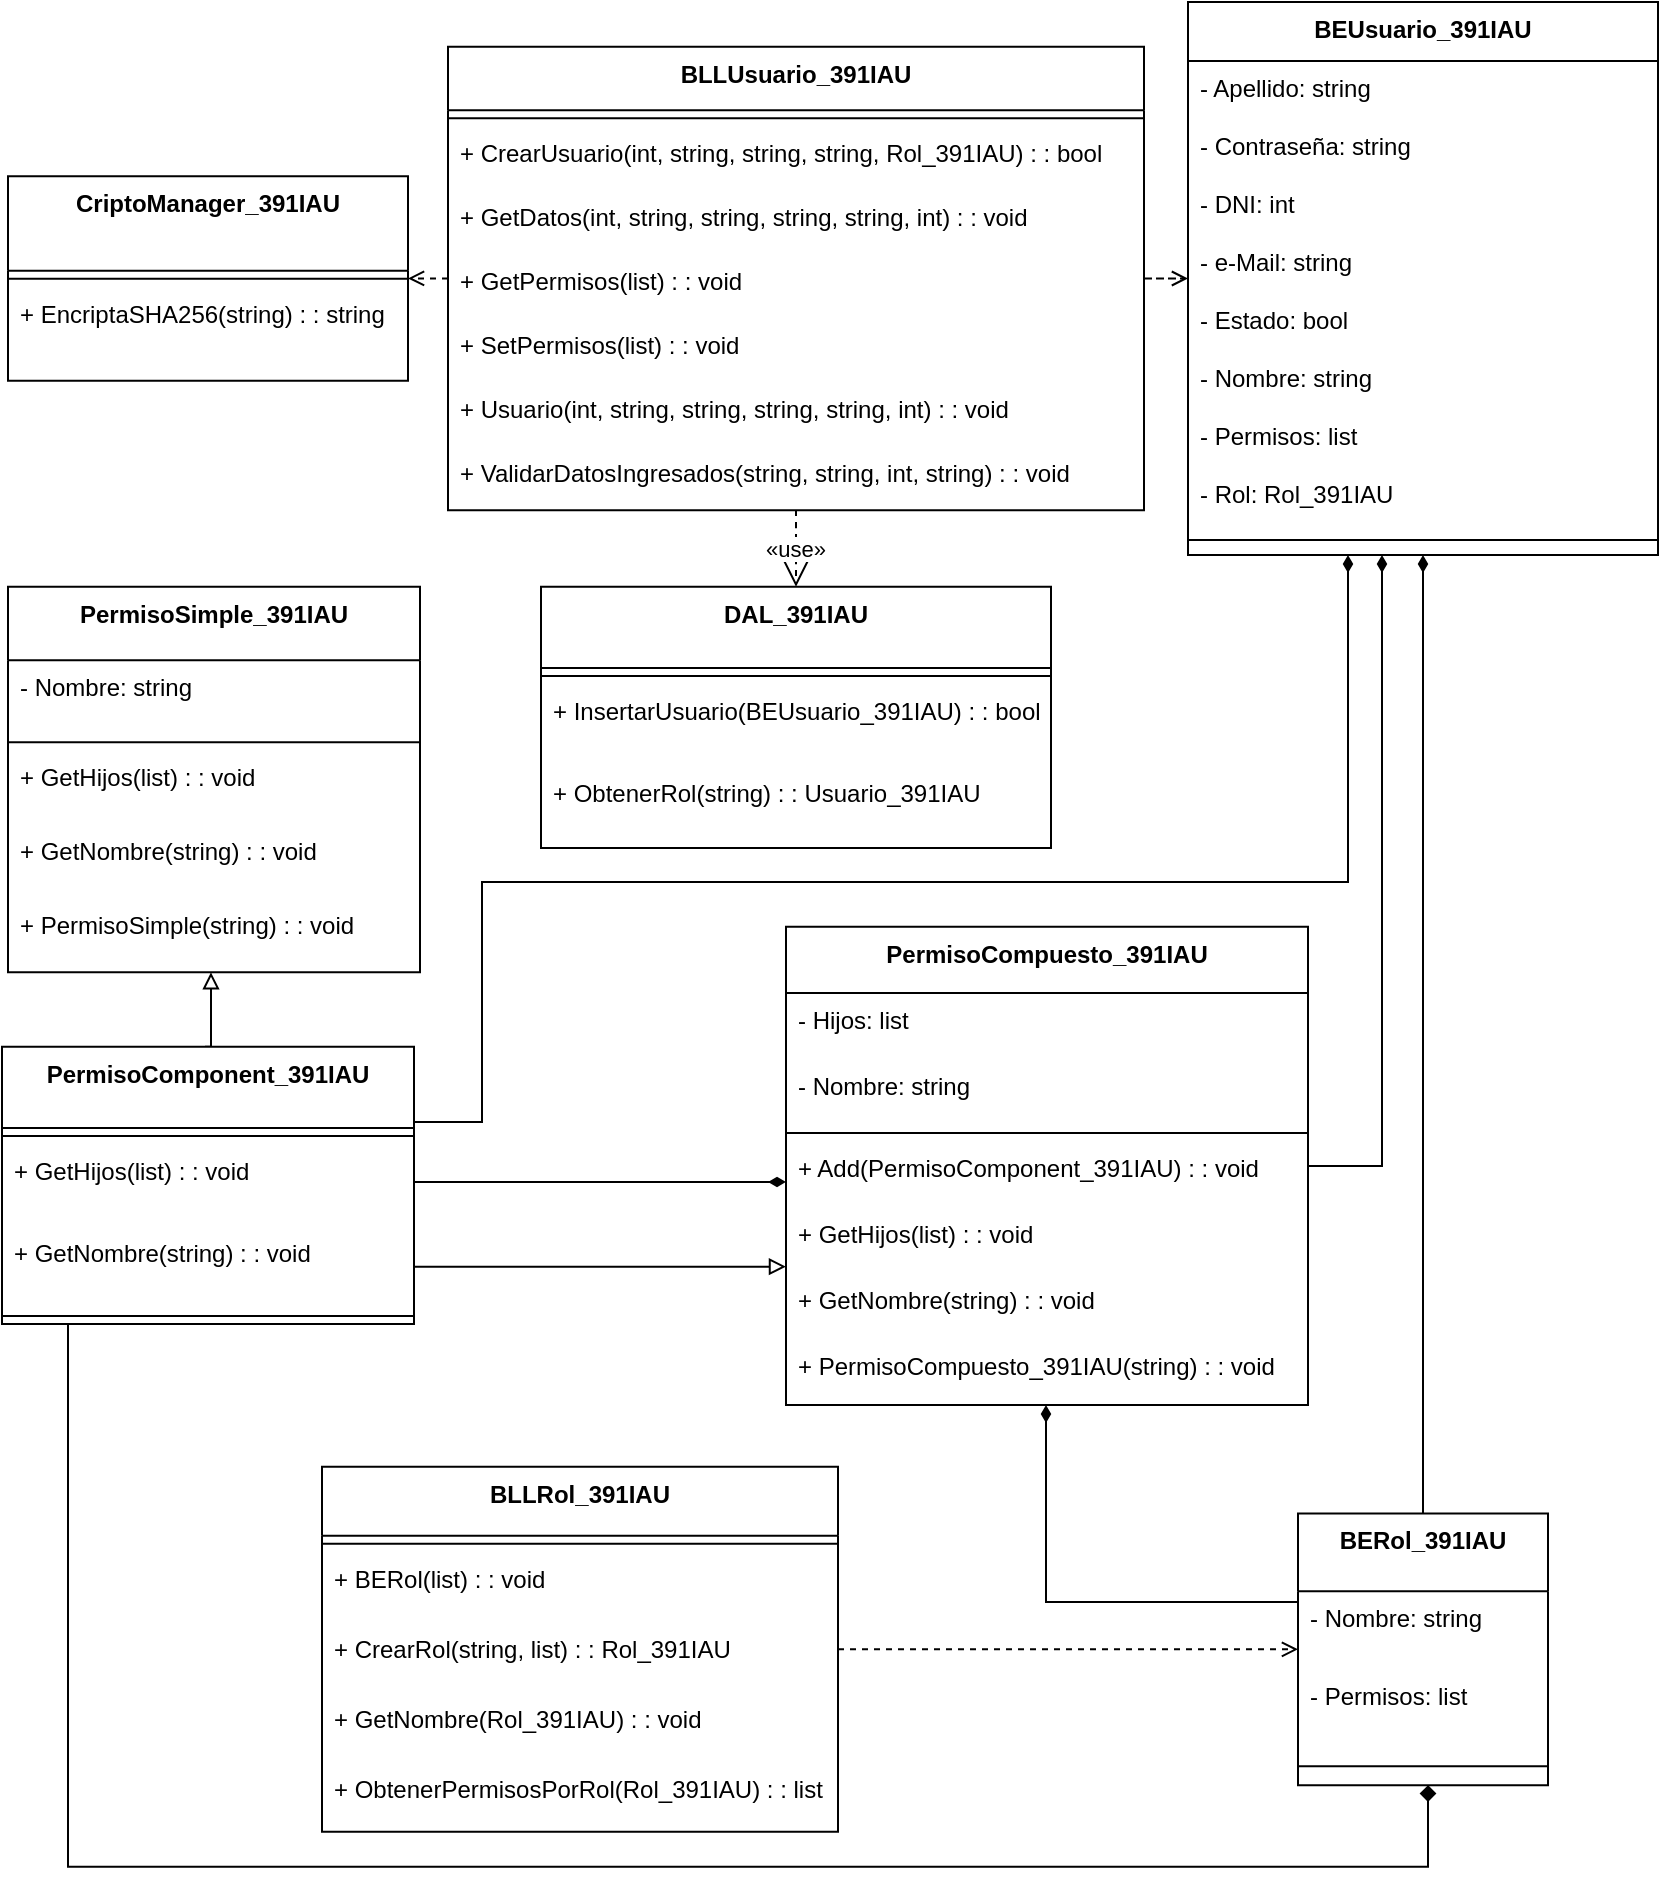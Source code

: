 <mxfile version="27.0.5">
  <diagram name="Page-1" id="UQfQ47-jhMwPksH4_KgC">
    <mxGraphModel dx="3044" dy="2394" grid="1" gridSize="10" guides="1" tooltips="1" connect="1" arrows="1" fold="1" page="1" pageScale="1" pageWidth="850" pageHeight="1100" math="0" shadow="0">
      <root>
        <mxCell id="0" />
        <mxCell id="1" parent="0" />
        <mxCell id="uD502nF1JWNHN3S18hE9-398" style="edgeStyle=orthogonalEdgeStyle;rounded=0;orthogonalLoop=1;jettySize=auto;html=1;startArrow=diamondThin;startFill=1;endArrow=none;" edge="1" parent="1" source="uD502nF1JWNHN3S18hE9-333" target="uD502nF1JWNHN3S18hE9-376">
          <mxGeometry relative="1" as="geometry">
            <Array as="points" />
          </mxGeometry>
        </mxCell>
        <mxCell id="uD502nF1JWNHN3S18hE9-333" value="BEUsuario_391IAU" style="swimlane;fontStyle=1;align=center;verticalAlign=top;childLayout=stackLayout;horizontal=1;startSize=29.474;horizontalStack=0;resizeParent=1;resizeParentMax=0;resizeLast=0;collapsible=0;marginBottom=0;" vertex="1" parent="1">
          <mxGeometry x="-246" y="-1016" width="235" height="276.474" as="geometry" />
        </mxCell>
        <mxCell id="uD502nF1JWNHN3S18hE9-334" value="- Apellido: string" style="text;strokeColor=none;fillColor=none;align=left;verticalAlign=top;spacingLeft=4;spacingRight=4;overflow=hidden;rotatable=0;points=[[0,0.5],[1,0.5]];portConstraint=eastwest;" vertex="1" parent="uD502nF1JWNHN3S18hE9-333">
          <mxGeometry y="29.474" width="235" height="29" as="geometry" />
        </mxCell>
        <mxCell id="uD502nF1JWNHN3S18hE9-335" value="- Contraseña: string" style="text;strokeColor=none;fillColor=none;align=left;verticalAlign=top;spacingLeft=4;spacingRight=4;overflow=hidden;rotatable=0;points=[[0,0.5],[1,0.5]];portConstraint=eastwest;" vertex="1" parent="uD502nF1JWNHN3S18hE9-333">
          <mxGeometry y="58.474" width="235" height="29" as="geometry" />
        </mxCell>
        <mxCell id="uD502nF1JWNHN3S18hE9-336" value="- DNI: int" style="text;strokeColor=none;fillColor=none;align=left;verticalAlign=top;spacingLeft=4;spacingRight=4;overflow=hidden;rotatable=0;points=[[0,0.5],[1,0.5]];portConstraint=eastwest;" vertex="1" parent="uD502nF1JWNHN3S18hE9-333">
          <mxGeometry y="87.474" width="235" height="29" as="geometry" />
        </mxCell>
        <mxCell id="uD502nF1JWNHN3S18hE9-337" value="- e-Mail: string" style="text;strokeColor=none;fillColor=none;align=left;verticalAlign=top;spacingLeft=4;spacingRight=4;overflow=hidden;rotatable=0;points=[[0,0.5],[1,0.5]];portConstraint=eastwest;" vertex="1" parent="uD502nF1JWNHN3S18hE9-333">
          <mxGeometry y="116.474" width="235" height="29" as="geometry" />
        </mxCell>
        <mxCell id="uD502nF1JWNHN3S18hE9-338" value="- Estado: bool" style="text;strokeColor=none;fillColor=none;align=left;verticalAlign=top;spacingLeft=4;spacingRight=4;overflow=hidden;rotatable=0;points=[[0,0.5],[1,0.5]];portConstraint=eastwest;" vertex="1" parent="uD502nF1JWNHN3S18hE9-333">
          <mxGeometry y="145.474" width="235" height="29" as="geometry" />
        </mxCell>
        <mxCell id="uD502nF1JWNHN3S18hE9-339" value="- Nombre: string" style="text;strokeColor=none;fillColor=none;align=left;verticalAlign=top;spacingLeft=4;spacingRight=4;overflow=hidden;rotatable=0;points=[[0,0.5],[1,0.5]];portConstraint=eastwest;" vertex="1" parent="uD502nF1JWNHN3S18hE9-333">
          <mxGeometry y="174.474" width="235" height="29" as="geometry" />
        </mxCell>
        <mxCell id="uD502nF1JWNHN3S18hE9-340" value="- Permisos: list" style="text;strokeColor=none;fillColor=none;align=left;verticalAlign=top;spacingLeft=4;spacingRight=4;overflow=hidden;rotatable=0;points=[[0,0.5],[1,0.5]];portConstraint=eastwest;" vertex="1" parent="uD502nF1JWNHN3S18hE9-333">
          <mxGeometry y="203.474" width="235" height="29" as="geometry" />
        </mxCell>
        <mxCell id="uD502nF1JWNHN3S18hE9-341" value="- Rol: Rol_391IAU" style="text;strokeColor=none;fillColor=none;align=left;verticalAlign=top;spacingLeft=4;spacingRight=4;overflow=hidden;rotatable=0;points=[[0,0.5],[1,0.5]];portConstraint=eastwest;" vertex="1" parent="uD502nF1JWNHN3S18hE9-333">
          <mxGeometry y="232.474" width="235" height="29" as="geometry" />
        </mxCell>
        <mxCell id="uD502nF1JWNHN3S18hE9-342" style="line;strokeWidth=1;fillColor=none;align=left;verticalAlign=middle;spacingTop=-1;spacingLeft=3;spacingRight=3;rotatable=0;labelPosition=right;points=[];portConstraint=eastwest;strokeColor=inherit;" vertex="1" parent="uD502nF1JWNHN3S18hE9-333">
          <mxGeometry y="261.474" width="235" height="15" as="geometry" />
        </mxCell>
        <mxCell id="uD502nF1JWNHN3S18hE9-396" style="edgeStyle=orthogonalEdgeStyle;rounded=0;orthogonalLoop=1;jettySize=auto;html=1;dashed=1;endArrow=open;endFill=0;" edge="1" parent="1" source="uD502nF1JWNHN3S18hE9-343" target="uD502nF1JWNHN3S18hE9-355">
          <mxGeometry relative="1" as="geometry">
            <Array as="points">
              <mxPoint x="-649" y="-877.63" />
            </Array>
          </mxGeometry>
        </mxCell>
        <mxCell id="uD502nF1JWNHN3S18hE9-397" style="edgeStyle=orthogonalEdgeStyle;rounded=0;orthogonalLoop=1;jettySize=auto;html=1;endArrow=open;endFill=0;dashed=1;" edge="1" parent="1" source="uD502nF1JWNHN3S18hE9-343" target="uD502nF1JWNHN3S18hE9-333">
          <mxGeometry relative="1" as="geometry">
            <Array as="points" />
          </mxGeometry>
        </mxCell>
        <mxCell id="uD502nF1JWNHN3S18hE9-343" value="BLLUsuario_391IAU" style="swimlane;fontStyle=1;align=center;verticalAlign=top;childLayout=stackLayout;horizontal=1;startSize=31.733;horizontalStack=0;resizeParent=1;resizeParentMax=0;resizeLast=0;collapsible=0;marginBottom=0;" vertex="1" parent="1">
          <mxGeometry x="-616" y="-993.63" width="348" height="231.733" as="geometry" />
        </mxCell>
        <mxCell id="uD502nF1JWNHN3S18hE9-344" style="line;strokeWidth=1;fillColor=none;align=left;verticalAlign=middle;spacingTop=-1;spacingLeft=3;spacingRight=3;rotatable=0;labelPosition=right;points=[];portConstraint=eastwest;strokeColor=inherit;" vertex="1" parent="uD502nF1JWNHN3S18hE9-343">
          <mxGeometry y="31.733" width="348" height="8" as="geometry" />
        </mxCell>
        <mxCell id="uD502nF1JWNHN3S18hE9-345" value="+ CrearUsuario(int, string, string, string, Rol_391IAU) : : bool" style="text;strokeColor=none;fillColor=none;align=left;verticalAlign=top;spacingLeft=4;spacingRight=4;overflow=hidden;rotatable=0;points=[[0,0.5],[1,0.5]];portConstraint=eastwest;" vertex="1" parent="uD502nF1JWNHN3S18hE9-343">
          <mxGeometry y="39.733" width="348" height="32" as="geometry" />
        </mxCell>
        <mxCell id="uD502nF1JWNHN3S18hE9-346" value="+ GetDatos(int, string, string, string, string, int) : : void" style="text;strokeColor=none;fillColor=none;align=left;verticalAlign=top;spacingLeft=4;spacingRight=4;overflow=hidden;rotatable=0;points=[[0,0.5],[1,0.5]];portConstraint=eastwest;" vertex="1" parent="uD502nF1JWNHN3S18hE9-343">
          <mxGeometry y="71.733" width="348" height="32" as="geometry" />
        </mxCell>
        <mxCell id="uD502nF1JWNHN3S18hE9-347" value="+ GetPermisos(list) : : void" style="text;strokeColor=none;fillColor=none;align=left;verticalAlign=top;spacingLeft=4;spacingRight=4;overflow=hidden;rotatable=0;points=[[0,0.5],[1,0.5]];portConstraint=eastwest;" vertex="1" parent="uD502nF1JWNHN3S18hE9-343">
          <mxGeometry y="103.733" width="348" height="32" as="geometry" />
        </mxCell>
        <mxCell id="uD502nF1JWNHN3S18hE9-348" value="+ SetPermisos(list) : : void" style="text;strokeColor=none;fillColor=none;align=left;verticalAlign=top;spacingLeft=4;spacingRight=4;overflow=hidden;rotatable=0;points=[[0,0.5],[1,0.5]];portConstraint=eastwest;" vertex="1" parent="uD502nF1JWNHN3S18hE9-343">
          <mxGeometry y="135.733" width="348" height="32" as="geometry" />
        </mxCell>
        <mxCell id="uD502nF1JWNHN3S18hE9-349" value="+ Usuario(int, string, string, string, string, int) : : void" style="text;strokeColor=none;fillColor=none;align=left;verticalAlign=top;spacingLeft=4;spacingRight=4;overflow=hidden;rotatable=0;points=[[0,0.5],[1,0.5]];portConstraint=eastwest;" vertex="1" parent="uD502nF1JWNHN3S18hE9-343">
          <mxGeometry y="167.733" width="348" height="32" as="geometry" />
        </mxCell>
        <mxCell id="uD502nF1JWNHN3S18hE9-350" value="+ ValidarDatosIngresados(string, string, int, string) : : void" style="text;strokeColor=none;fillColor=none;align=left;verticalAlign=top;spacingLeft=4;spacingRight=4;overflow=hidden;rotatable=0;points=[[0,0.5],[1,0.5]];portConstraint=eastwest;" vertex="1" parent="uD502nF1JWNHN3S18hE9-343">
          <mxGeometry y="199.733" width="348" height="32" as="geometry" />
        </mxCell>
        <mxCell id="uD502nF1JWNHN3S18hE9-351" value="DAL_391IAU" style="swimlane;fontStyle=1;align=center;verticalAlign=top;childLayout=stackLayout;horizontal=1;startSize=40.571;horizontalStack=0;resizeParent=1;resizeParentMax=0;resizeLast=0;collapsible=0;marginBottom=0;" vertex="1" parent="1">
          <mxGeometry x="-569.5" y="-723.63" width="255" height="130.571" as="geometry" />
        </mxCell>
        <mxCell id="uD502nF1JWNHN3S18hE9-352" style="line;strokeWidth=1;fillColor=none;align=left;verticalAlign=middle;spacingTop=-1;spacingLeft=3;spacingRight=3;rotatable=0;labelPosition=right;points=[];portConstraint=eastwest;strokeColor=inherit;" vertex="1" parent="uD502nF1JWNHN3S18hE9-351">
          <mxGeometry y="40.571" width="255" height="8" as="geometry" />
        </mxCell>
        <mxCell id="uD502nF1JWNHN3S18hE9-353" value="+ InsertarUsuario(BEUsuario_391IAU) : : bool" style="text;strokeColor=none;fillColor=none;align=left;verticalAlign=top;spacingLeft=4;spacingRight=4;overflow=hidden;rotatable=0;points=[[0,0.5],[1,0.5]];portConstraint=eastwest;" vertex="1" parent="uD502nF1JWNHN3S18hE9-351">
          <mxGeometry y="48.571" width="255" height="41" as="geometry" />
        </mxCell>
        <mxCell id="uD502nF1JWNHN3S18hE9-354" value="+ ObtenerRol(string) : : Usuario_391IAU" style="text;strokeColor=none;fillColor=none;align=left;verticalAlign=top;spacingLeft=4;spacingRight=4;overflow=hidden;rotatable=0;points=[[0,0.5],[1,0.5]];portConstraint=eastwest;" vertex="1" parent="uD502nF1JWNHN3S18hE9-351">
          <mxGeometry y="89.571" width="255" height="41" as="geometry" />
        </mxCell>
        <mxCell id="uD502nF1JWNHN3S18hE9-355" value="CriptoManager_391IAU" style="swimlane;fontStyle=1;align=center;verticalAlign=top;childLayout=stackLayout;horizontal=1;startSize=47.2;horizontalStack=0;resizeParent=1;resizeParentMax=0;resizeLast=0;collapsible=0;marginBottom=0;" vertex="1" parent="1">
          <mxGeometry x="-836" y="-928.86" width="200" height="102.2" as="geometry" />
        </mxCell>
        <mxCell id="uD502nF1JWNHN3S18hE9-356" style="line;strokeWidth=1;fillColor=none;align=left;verticalAlign=middle;spacingTop=-1;spacingLeft=3;spacingRight=3;rotatable=0;labelPosition=right;points=[];portConstraint=eastwest;strokeColor=inherit;" vertex="1" parent="uD502nF1JWNHN3S18hE9-355">
          <mxGeometry y="47.2" width="200" height="8" as="geometry" />
        </mxCell>
        <mxCell id="uD502nF1JWNHN3S18hE9-357" value="+ EncriptaSHA256(string) : : string" style="text;strokeColor=none;fillColor=none;align=left;verticalAlign=top;spacingLeft=4;spacingRight=4;overflow=hidden;rotatable=0;points=[[0,0.5],[1,0.5]];portConstraint=eastwest;" vertex="1" parent="uD502nF1JWNHN3S18hE9-355">
          <mxGeometry y="55.2" width="200" height="47" as="geometry" />
        </mxCell>
        <mxCell id="uD502nF1JWNHN3S18hE9-401" style="edgeStyle=orthogonalEdgeStyle;rounded=0;orthogonalLoop=1;jettySize=auto;html=1;endArrow=diamondThin;endFill=1;" edge="1" parent="1" source="uD502nF1JWNHN3S18hE9-358" target="uD502nF1JWNHN3S18hE9-333">
          <mxGeometry relative="1" as="geometry">
            <Array as="points">
              <mxPoint x="-599" y="-456" />
              <mxPoint x="-599" y="-576" />
              <mxPoint x="-166" y="-576" />
            </Array>
          </mxGeometry>
        </mxCell>
        <mxCell id="uD502nF1JWNHN3S18hE9-402" style="edgeStyle=orthogonalEdgeStyle;rounded=0;orthogonalLoop=1;jettySize=auto;html=1;endArrow=block;endFill=0;" edge="1" parent="1" source="uD502nF1JWNHN3S18hE9-358" target="uD502nF1JWNHN3S18hE9-368">
          <mxGeometry relative="1" as="geometry">
            <Array as="points">
              <mxPoint x="-536" y="-383.63" />
              <mxPoint x="-536" y="-383.63" />
            </Array>
          </mxGeometry>
        </mxCell>
        <mxCell id="uD502nF1JWNHN3S18hE9-403" style="edgeStyle=orthogonalEdgeStyle;rounded=0;orthogonalLoop=1;jettySize=auto;html=1;endArrow=diamondThin;endFill=1;" edge="1" parent="1" source="uD502nF1JWNHN3S18hE9-358" target="uD502nF1JWNHN3S18hE9-368">
          <mxGeometry relative="1" as="geometry">
            <mxPoint x="-136" y="-63.63" as="sourcePoint" />
            <mxPoint x="-136" y="-314.487" as="targetPoint" />
            <Array as="points">
              <mxPoint x="-569" y="-426" />
              <mxPoint x="-569" y="-426" />
            </Array>
          </mxGeometry>
        </mxCell>
        <mxCell id="uD502nF1JWNHN3S18hE9-406" style="edgeStyle=orthogonalEdgeStyle;rounded=0;orthogonalLoop=1;jettySize=auto;html=1;endArrow=diamond;endFill=1;" edge="1" parent="1" source="uD502nF1JWNHN3S18hE9-358" target="uD502nF1JWNHN3S18hE9-376">
          <mxGeometry relative="1" as="geometry">
            <Array as="points">
              <mxPoint x="-806" y="-83.63" />
              <mxPoint x="-126" y="-83.63" />
            </Array>
          </mxGeometry>
        </mxCell>
        <mxCell id="uD502nF1JWNHN3S18hE9-411" style="edgeStyle=orthogonalEdgeStyle;rounded=0;orthogonalLoop=1;jettySize=auto;html=1;endArrow=block;endFill=0;" edge="1" parent="1">
          <mxGeometry relative="1" as="geometry">
            <mxPoint x="-737.5" y="-493.63" as="sourcePoint" />
            <mxPoint x="-734.5" y="-530.83" as="targetPoint" />
          </mxGeometry>
        </mxCell>
        <mxCell id="uD502nF1JWNHN3S18hE9-358" value="PermisoComponent_391IAU" style="swimlane;fontStyle=1;align=center;verticalAlign=top;childLayout=stackLayout;horizontal=1;startSize=40.571;horizontalStack=0;resizeParent=1;resizeParentMax=0;resizeLast=0;collapsible=0;marginBottom=0;" vertex="1" parent="1">
          <mxGeometry x="-839" y="-493.63" width="206" height="138.571" as="geometry" />
        </mxCell>
        <mxCell id="uD502nF1JWNHN3S18hE9-359" style="line;strokeWidth=1;fillColor=none;align=left;verticalAlign=middle;spacingTop=-1;spacingLeft=3;spacingRight=3;rotatable=0;labelPosition=right;points=[];portConstraint=eastwest;strokeColor=inherit;" vertex="1" parent="uD502nF1JWNHN3S18hE9-358">
          <mxGeometry y="40.571" width="206" height="8" as="geometry" />
        </mxCell>
        <mxCell id="uD502nF1JWNHN3S18hE9-360" value="+ GetHijos(list) : : void" style="text;strokeColor=none;fillColor=none;align=left;verticalAlign=top;spacingLeft=4;spacingRight=4;overflow=hidden;rotatable=0;points=[[0,0.5],[1,0.5]];portConstraint=eastwest;" vertex="1" parent="uD502nF1JWNHN3S18hE9-358">
          <mxGeometry y="48.571" width="206" height="41" as="geometry" />
        </mxCell>
        <mxCell id="uD502nF1JWNHN3S18hE9-361" value="+ GetNombre(string) : : void" style="text;strokeColor=none;fillColor=none;align=left;verticalAlign=top;spacingLeft=4;spacingRight=4;overflow=hidden;rotatable=0;points=[[0,0.5],[1,0.5]];portConstraint=eastwest;" vertex="1" parent="uD502nF1JWNHN3S18hE9-358">
          <mxGeometry y="89.571" width="206" height="41" as="geometry" />
        </mxCell>
        <mxCell id="uD502nF1JWNHN3S18hE9-409" style="line;strokeWidth=1;fillColor=none;align=left;verticalAlign=middle;spacingTop=-1;spacingLeft=3;spacingRight=3;rotatable=0;labelPosition=right;points=[];portConstraint=eastwest;strokeColor=inherit;" vertex="1" parent="uD502nF1JWNHN3S18hE9-358">
          <mxGeometry y="130.571" width="206" height="8" as="geometry" />
        </mxCell>
        <mxCell id="uD502nF1JWNHN3S18hE9-362" value="PermisoSimple_391IAU" style="swimlane;fontStyle=1;align=center;verticalAlign=top;childLayout=stackLayout;horizontal=1;startSize=36.8;horizontalStack=0;resizeParent=1;resizeParentMax=0;resizeLast=0;collapsible=0;marginBottom=0;" vertex="1" parent="1">
          <mxGeometry x="-836" y="-723.63" width="206" height="192.8" as="geometry" />
        </mxCell>
        <mxCell id="uD502nF1JWNHN3S18hE9-363" value="- Nombre: string" style="text;strokeColor=none;fillColor=none;align=left;verticalAlign=top;spacingLeft=4;spacingRight=4;overflow=hidden;rotatable=0;points=[[0,0.5],[1,0.5]];portConstraint=eastwest;" vertex="1" parent="uD502nF1JWNHN3S18hE9-362">
          <mxGeometry y="36.8" width="206" height="37" as="geometry" />
        </mxCell>
        <mxCell id="uD502nF1JWNHN3S18hE9-364" style="line;strokeWidth=1;fillColor=none;align=left;verticalAlign=middle;spacingTop=-1;spacingLeft=3;spacingRight=3;rotatable=0;labelPosition=right;points=[];portConstraint=eastwest;strokeColor=inherit;" vertex="1" parent="uD502nF1JWNHN3S18hE9-362">
          <mxGeometry y="73.8" width="206" height="8" as="geometry" />
        </mxCell>
        <mxCell id="uD502nF1JWNHN3S18hE9-365" value="+ GetHijos(list) : : void" style="text;strokeColor=none;fillColor=none;align=left;verticalAlign=top;spacingLeft=4;spacingRight=4;overflow=hidden;rotatable=0;points=[[0,0.5],[1,0.5]];portConstraint=eastwest;" vertex="1" parent="uD502nF1JWNHN3S18hE9-362">
          <mxGeometry y="81.8" width="206" height="37" as="geometry" />
        </mxCell>
        <mxCell id="uD502nF1JWNHN3S18hE9-366" value="+ GetNombre(string) : : void" style="text;strokeColor=none;fillColor=none;align=left;verticalAlign=top;spacingLeft=4;spacingRight=4;overflow=hidden;rotatable=0;points=[[0,0.5],[1,0.5]];portConstraint=eastwest;" vertex="1" parent="uD502nF1JWNHN3S18hE9-362">
          <mxGeometry y="118.8" width="206" height="37" as="geometry" />
        </mxCell>
        <mxCell id="uD502nF1JWNHN3S18hE9-367" value="+ PermisoSimple(string) : : void" style="text;strokeColor=none;fillColor=none;align=left;verticalAlign=top;spacingLeft=4;spacingRight=4;overflow=hidden;rotatable=0;points=[[0,0.5],[1,0.5]];portConstraint=eastwest;" vertex="1" parent="uD502nF1JWNHN3S18hE9-362">
          <mxGeometry y="155.8" width="206" height="37" as="geometry" />
        </mxCell>
        <mxCell id="uD502nF1JWNHN3S18hE9-477" style="edgeStyle=orthogonalEdgeStyle;rounded=0;orthogonalLoop=1;jettySize=auto;html=1;endArrow=diamondThin;endFill=1;" edge="1" parent="1" source="uD502nF1JWNHN3S18hE9-368" target="uD502nF1JWNHN3S18hE9-333">
          <mxGeometry relative="1" as="geometry">
            <Array as="points">
              <mxPoint x="-149" y="-434" />
            </Array>
          </mxGeometry>
        </mxCell>
        <mxCell id="uD502nF1JWNHN3S18hE9-368" value="PermisoCompuesto_391IAU" style="swimlane;fontStyle=1;align=center;verticalAlign=top;childLayout=stackLayout;horizontal=1;startSize=33.143;horizontalStack=0;resizeParent=1;resizeParentMax=0;resizeLast=0;collapsible=0;marginBottom=0;" vertex="1" parent="1">
          <mxGeometry x="-447" y="-553.63" width="261" height="239.143" as="geometry" />
        </mxCell>
        <mxCell id="uD502nF1JWNHN3S18hE9-369" value="- Hijos: list" style="text;strokeColor=none;fillColor=none;align=left;verticalAlign=top;spacingLeft=4;spacingRight=4;overflow=hidden;rotatable=0;points=[[0,0.5],[1,0.5]];portConstraint=eastwest;" vertex="1" parent="uD502nF1JWNHN3S18hE9-368">
          <mxGeometry y="33.143" width="261" height="33" as="geometry" />
        </mxCell>
        <mxCell id="uD502nF1JWNHN3S18hE9-370" value="- Nombre: string" style="text;strokeColor=none;fillColor=none;align=left;verticalAlign=top;spacingLeft=4;spacingRight=4;overflow=hidden;rotatable=0;points=[[0,0.5],[1,0.5]];portConstraint=eastwest;" vertex="1" parent="uD502nF1JWNHN3S18hE9-368">
          <mxGeometry y="66.143" width="261" height="33" as="geometry" />
        </mxCell>
        <mxCell id="uD502nF1JWNHN3S18hE9-371" style="line;strokeWidth=1;fillColor=none;align=left;verticalAlign=middle;spacingTop=-1;spacingLeft=3;spacingRight=3;rotatable=0;labelPosition=right;points=[];portConstraint=eastwest;strokeColor=inherit;" vertex="1" parent="uD502nF1JWNHN3S18hE9-368">
          <mxGeometry y="99.143" width="261" height="8" as="geometry" />
        </mxCell>
        <mxCell id="uD502nF1JWNHN3S18hE9-372" value="+ Add(PermisoComponent_391IAU) : : void" style="text;strokeColor=none;fillColor=none;align=left;verticalAlign=top;spacingLeft=4;spacingRight=4;overflow=hidden;rotatable=0;points=[[0,0.5],[1,0.5]];portConstraint=eastwest;" vertex="1" parent="uD502nF1JWNHN3S18hE9-368">
          <mxGeometry y="107.143" width="261" height="33" as="geometry" />
        </mxCell>
        <mxCell id="uD502nF1JWNHN3S18hE9-373" value="+ GetHijos(list) : : void" style="text;strokeColor=none;fillColor=none;align=left;verticalAlign=top;spacingLeft=4;spacingRight=4;overflow=hidden;rotatable=0;points=[[0,0.5],[1,0.5]];portConstraint=eastwest;" vertex="1" parent="uD502nF1JWNHN3S18hE9-368">
          <mxGeometry y="140.143" width="261" height="33" as="geometry" />
        </mxCell>
        <mxCell id="uD502nF1JWNHN3S18hE9-374" value="+ GetNombre(string) : : void" style="text;strokeColor=none;fillColor=none;align=left;verticalAlign=top;spacingLeft=4;spacingRight=4;overflow=hidden;rotatable=0;points=[[0,0.5],[1,0.5]];portConstraint=eastwest;" vertex="1" parent="uD502nF1JWNHN3S18hE9-368">
          <mxGeometry y="173.143" width="261" height="33" as="geometry" />
        </mxCell>
        <mxCell id="uD502nF1JWNHN3S18hE9-375" value="+ PermisoCompuesto_391IAU(string) : : void" style="text;strokeColor=none;fillColor=none;align=left;verticalAlign=top;spacingLeft=4;spacingRight=4;overflow=hidden;rotatable=0;points=[[0,0.5],[1,0.5]];portConstraint=eastwest;" vertex="1" parent="uD502nF1JWNHN3S18hE9-368">
          <mxGeometry y="206.143" width="261" height="33" as="geometry" />
        </mxCell>
        <mxCell id="uD502nF1JWNHN3S18hE9-476" style="edgeStyle=orthogonalEdgeStyle;rounded=0;orthogonalLoop=1;jettySize=auto;html=1;endArrow=diamondThin;endFill=1;" edge="1" parent="1" source="uD502nF1JWNHN3S18hE9-376" target="uD502nF1JWNHN3S18hE9-368">
          <mxGeometry relative="1" as="geometry">
            <Array as="points">
              <mxPoint x="-317" y="-216" />
            </Array>
          </mxGeometry>
        </mxCell>
        <mxCell id="uD502nF1JWNHN3S18hE9-376" value="BERol_391IAU" style="swimlane;fontStyle=1;align=center;verticalAlign=top;childLayout=stackLayout;horizontal=1;startSize=38.857;horizontalStack=0;resizeParent=1;resizeParentMax=0;resizeLast=0;collapsible=0;marginBottom=0;" vertex="1" parent="1">
          <mxGeometry x="-191" y="-260.29" width="125" height="135.857" as="geometry" />
        </mxCell>
        <mxCell id="uD502nF1JWNHN3S18hE9-377" value="- Nombre: string" style="text;strokeColor=none;fillColor=none;align=left;verticalAlign=top;spacingLeft=4;spacingRight=4;overflow=hidden;rotatable=0;points=[[0,0.5],[1,0.5]];portConstraint=eastwest;" vertex="1" parent="uD502nF1JWNHN3S18hE9-376">
          <mxGeometry y="38.857" width="125" height="39" as="geometry" />
        </mxCell>
        <mxCell id="uD502nF1JWNHN3S18hE9-378" value="- Permisos: list" style="text;strokeColor=none;fillColor=none;align=left;verticalAlign=top;spacingLeft=4;spacingRight=4;overflow=hidden;rotatable=0;points=[[0,0.5],[1,0.5]];portConstraint=eastwest;" vertex="1" parent="uD502nF1JWNHN3S18hE9-376">
          <mxGeometry y="77.857" width="125" height="39" as="geometry" />
        </mxCell>
        <mxCell id="uD502nF1JWNHN3S18hE9-379" style="line;strokeWidth=1;fillColor=none;align=left;verticalAlign=middle;spacingTop=-1;spacingLeft=3;spacingRight=3;rotatable=0;labelPosition=right;points=[];portConstraint=eastwest;strokeColor=inherit;" vertex="1" parent="uD502nF1JWNHN3S18hE9-376">
          <mxGeometry y="116.857" width="125" height="19" as="geometry" />
        </mxCell>
        <mxCell id="uD502nF1JWNHN3S18hE9-412" style="edgeStyle=orthogonalEdgeStyle;rounded=0;orthogonalLoop=1;jettySize=auto;html=1;dashed=1;endArrow=open;endFill=0;" edge="1" parent="1" source="uD502nF1JWNHN3S18hE9-380" target="uD502nF1JWNHN3S18hE9-376">
          <mxGeometry relative="1" as="geometry" />
        </mxCell>
        <mxCell id="uD502nF1JWNHN3S18hE9-380" value="BLLRol_391IAU" style="swimlane;fontStyle=1;align=center;verticalAlign=top;childLayout=stackLayout;horizontal=1;startSize=34.545;horizontalStack=0;resizeParent=1;resizeParentMax=0;resizeLast=0;collapsible=0;marginBottom=0;" vertex="1" parent="1">
          <mxGeometry x="-679" y="-283.63" width="258" height="182.545" as="geometry" />
        </mxCell>
        <mxCell id="uD502nF1JWNHN3S18hE9-381" style="line;strokeWidth=1;fillColor=none;align=left;verticalAlign=middle;spacingTop=-1;spacingLeft=3;spacingRight=3;rotatable=0;labelPosition=right;points=[];portConstraint=eastwest;strokeColor=inherit;" vertex="1" parent="uD502nF1JWNHN3S18hE9-380">
          <mxGeometry y="34.545" width="258" height="8" as="geometry" />
        </mxCell>
        <mxCell id="uD502nF1JWNHN3S18hE9-382" value="+ BERol(list) : : void" style="text;strokeColor=none;fillColor=none;align=left;verticalAlign=top;spacingLeft=4;spacingRight=4;overflow=hidden;rotatable=0;points=[[0,0.5],[1,0.5]];portConstraint=eastwest;" vertex="1" parent="uD502nF1JWNHN3S18hE9-380">
          <mxGeometry y="42.545" width="258" height="35" as="geometry" />
        </mxCell>
        <mxCell id="uD502nF1JWNHN3S18hE9-383" value="+ CrearRol(string, list) : : Rol_391IAU" style="text;strokeColor=none;fillColor=none;align=left;verticalAlign=top;spacingLeft=4;spacingRight=4;overflow=hidden;rotatable=0;points=[[0,0.5],[1,0.5]];portConstraint=eastwest;" vertex="1" parent="uD502nF1JWNHN3S18hE9-380">
          <mxGeometry y="77.545" width="258" height="35" as="geometry" />
        </mxCell>
        <mxCell id="uD502nF1JWNHN3S18hE9-384" value="+ GetNombre(Rol_391IAU) : : void" style="text;strokeColor=none;fillColor=none;align=left;verticalAlign=top;spacingLeft=4;spacingRight=4;overflow=hidden;rotatable=0;points=[[0,0.5],[1,0.5]];portConstraint=eastwest;" vertex="1" parent="uD502nF1JWNHN3S18hE9-380">
          <mxGeometry y="112.545" width="258" height="35" as="geometry" />
        </mxCell>
        <mxCell id="uD502nF1JWNHN3S18hE9-385" value="+ ObtenerPermisosPorRol(Rol_391IAU) : : list" style="text;strokeColor=none;fillColor=none;align=left;verticalAlign=top;spacingLeft=4;spacingRight=4;overflow=hidden;rotatable=0;points=[[0,0.5],[1,0.5]];portConstraint=eastwest;" vertex="1" parent="uD502nF1JWNHN3S18hE9-380">
          <mxGeometry y="147.545" width="258" height="35" as="geometry" />
        </mxCell>
        <mxCell id="uD502nF1JWNHN3S18hE9-393" value="«use»" style="curved=1;dashed=1;startArrow=none;endArrow=open;endSize=12;exitX=0.5;exitY=1;entryX=0.5;entryY=0;rounded=0;" edge="1" parent="1" source="uD502nF1JWNHN3S18hE9-343" target="uD502nF1JWNHN3S18hE9-351">
          <mxGeometry relative="1" as="geometry">
            <Array as="points" />
          </mxGeometry>
        </mxCell>
      </root>
    </mxGraphModel>
  </diagram>
</mxfile>

